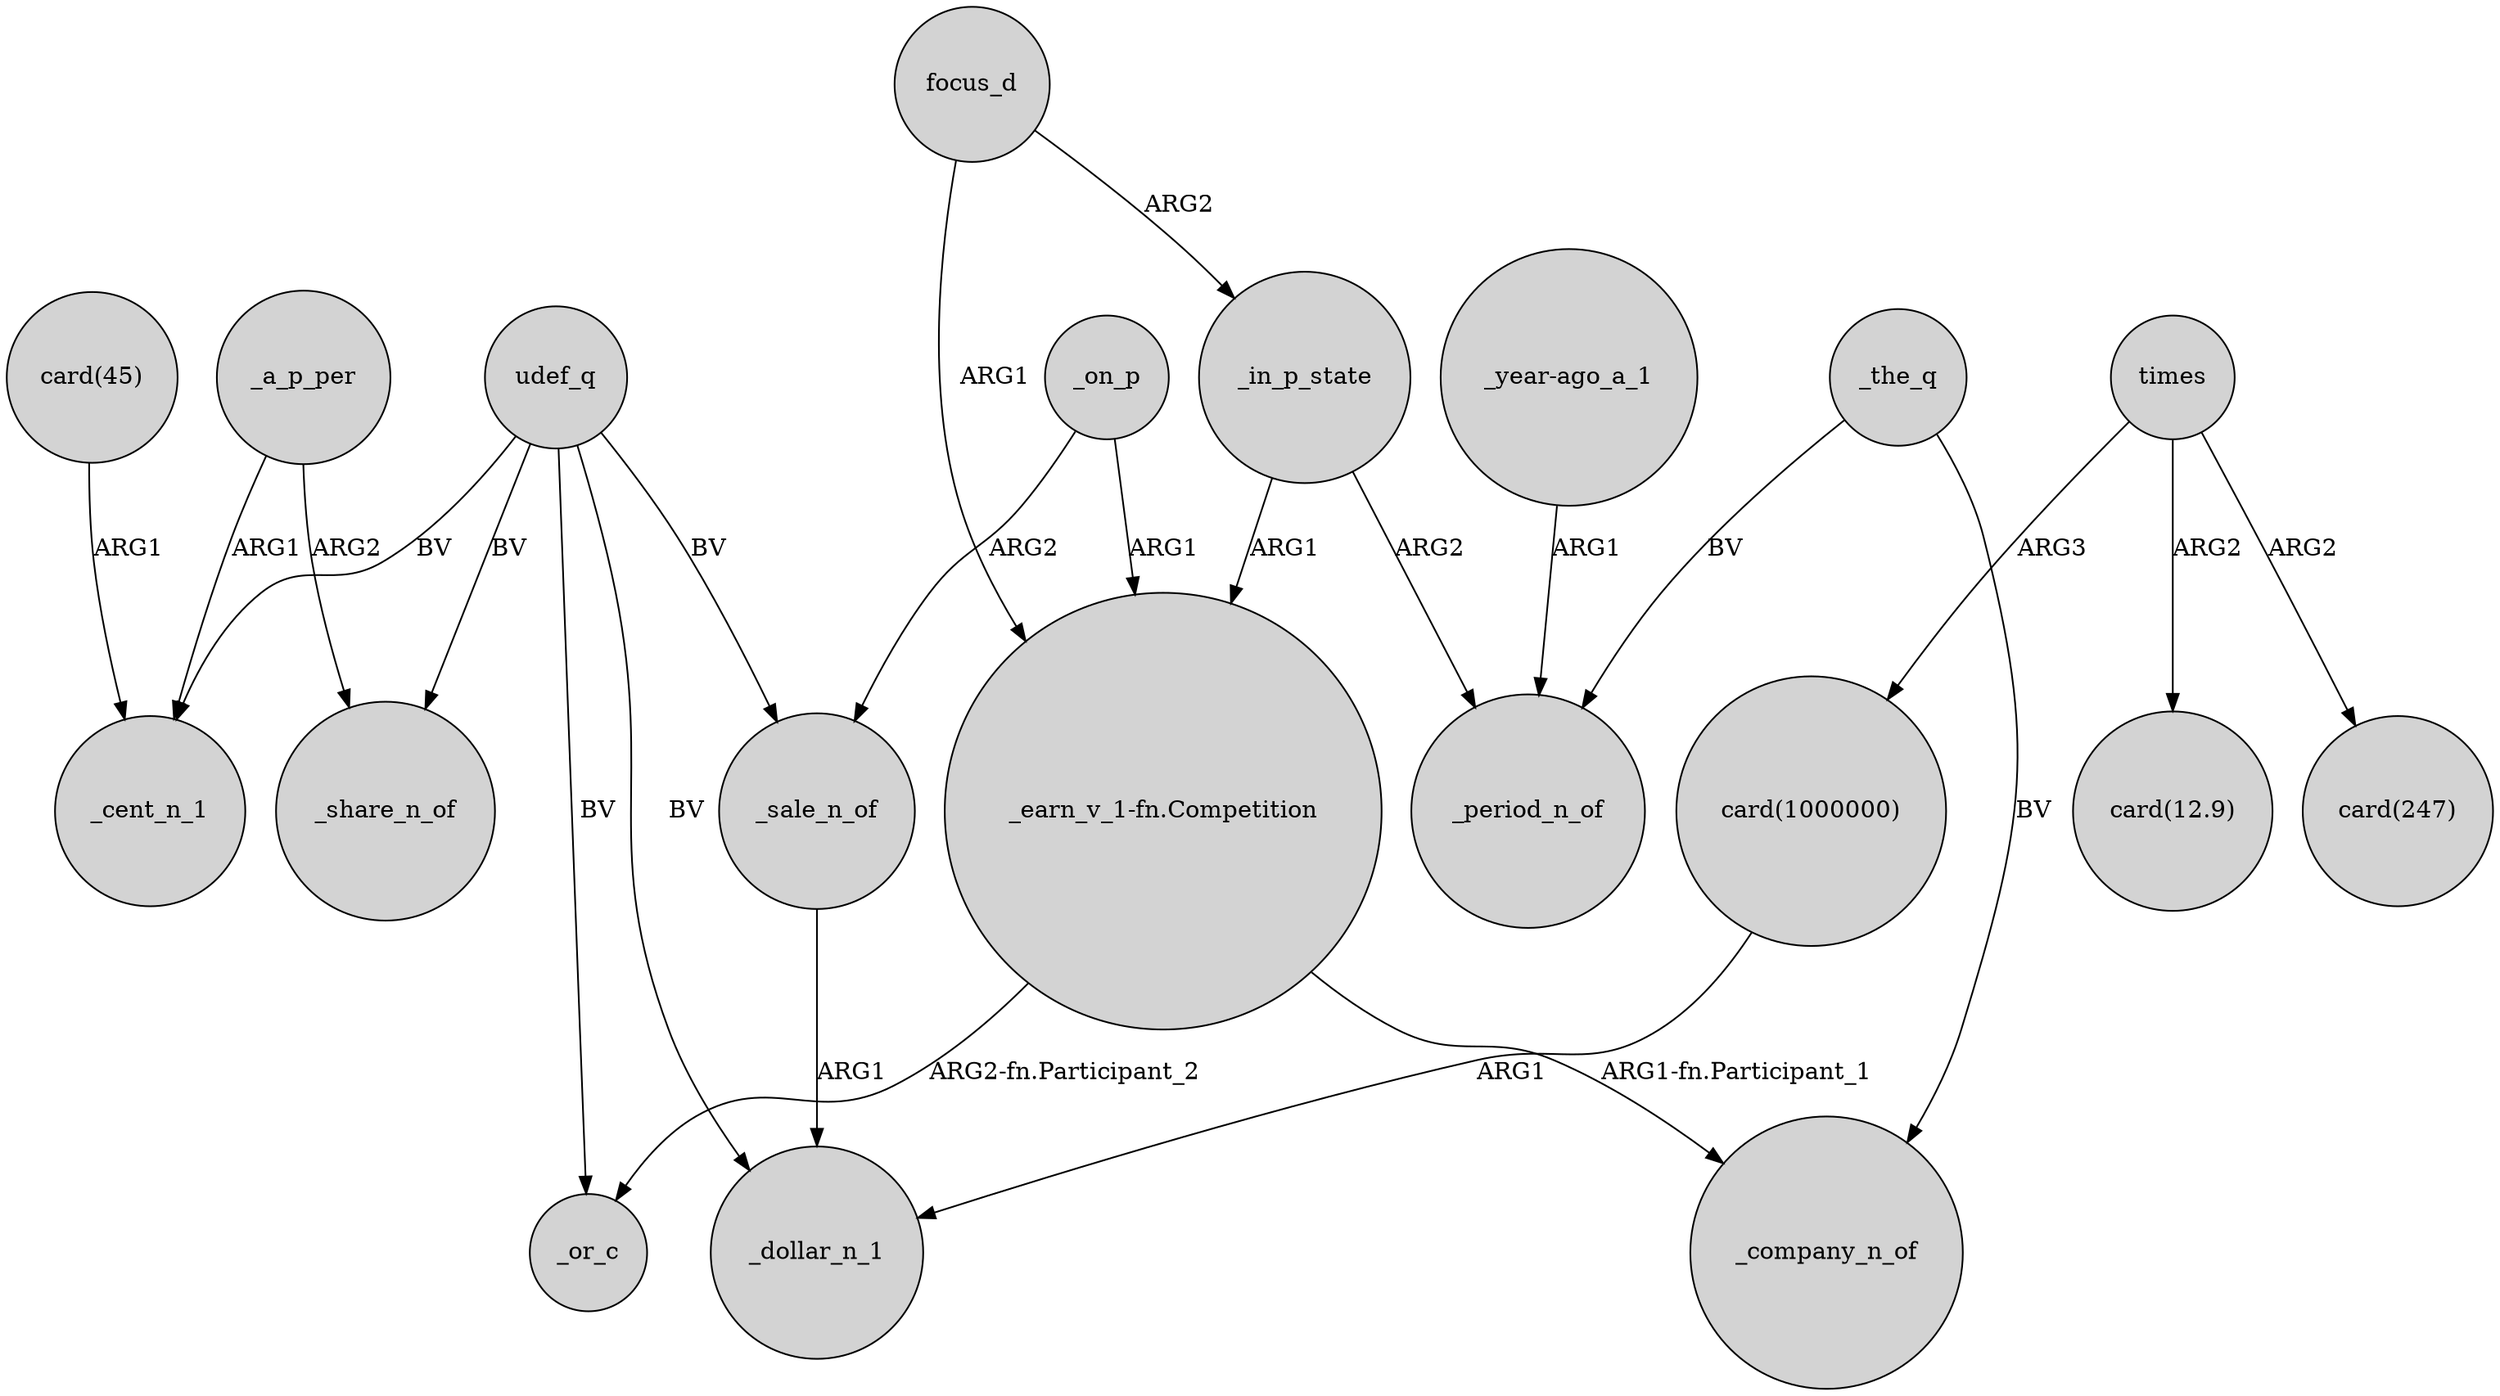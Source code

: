 digraph {
	node [shape=circle style=filled]
	focus_d -> _in_p_state [label=ARG2]
	times -> "card(247)" [label=ARG2]
	_a_p_per -> _cent_n_1 [label=ARG1]
	_on_p -> _sale_n_of [label=ARG2]
	_on_p -> "_earn_v_1-fn.Competition" [label=ARG1]
	times -> "card(1000000)" [label=ARG3]
	"_year-ago_a_1" -> _period_n_of [label=ARG1]
	udef_q -> _sale_n_of [label=BV]
	_in_p_state -> "_earn_v_1-fn.Competition" [label=ARG1]
	udef_q -> _cent_n_1 [label=BV]
	udef_q -> _or_c [label=BV]
	"_earn_v_1-fn.Competition" -> _company_n_of [label="ARG1-fn.Participant_1"]
	_a_p_per -> _share_n_of [label=ARG2]
	udef_q -> _share_n_of [label=BV]
	udef_q -> _dollar_n_1 [label=BV]
	"_earn_v_1-fn.Competition" -> _or_c [label="ARG2-fn.Participant_2"]
	"card(1000000)" -> _dollar_n_1 [label=ARG1]
	focus_d -> "_earn_v_1-fn.Competition" [label=ARG1]
	times -> "card(12.9)" [label=ARG2]
	_in_p_state -> _period_n_of [label=ARG2]
	_the_q -> _period_n_of [label=BV]
	"card(45)" -> _cent_n_1 [label=ARG1]
	_sale_n_of -> _dollar_n_1 [label=ARG1]
	_the_q -> _company_n_of [label=BV]
}
